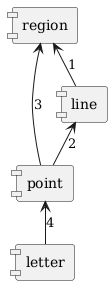 @startuml top_level_modules
skinparam ranksep 25
skinparam componentStyle uml1
skinparam defaultFontName DejaVu Serif

component "region" as reg
component "line" as line
component "point" as pts
component "letter" as let

line -u-> reg : 1
pts -u-> line : 2
pts -u-> reg : 3
let -u-> pts : 4

@enduml